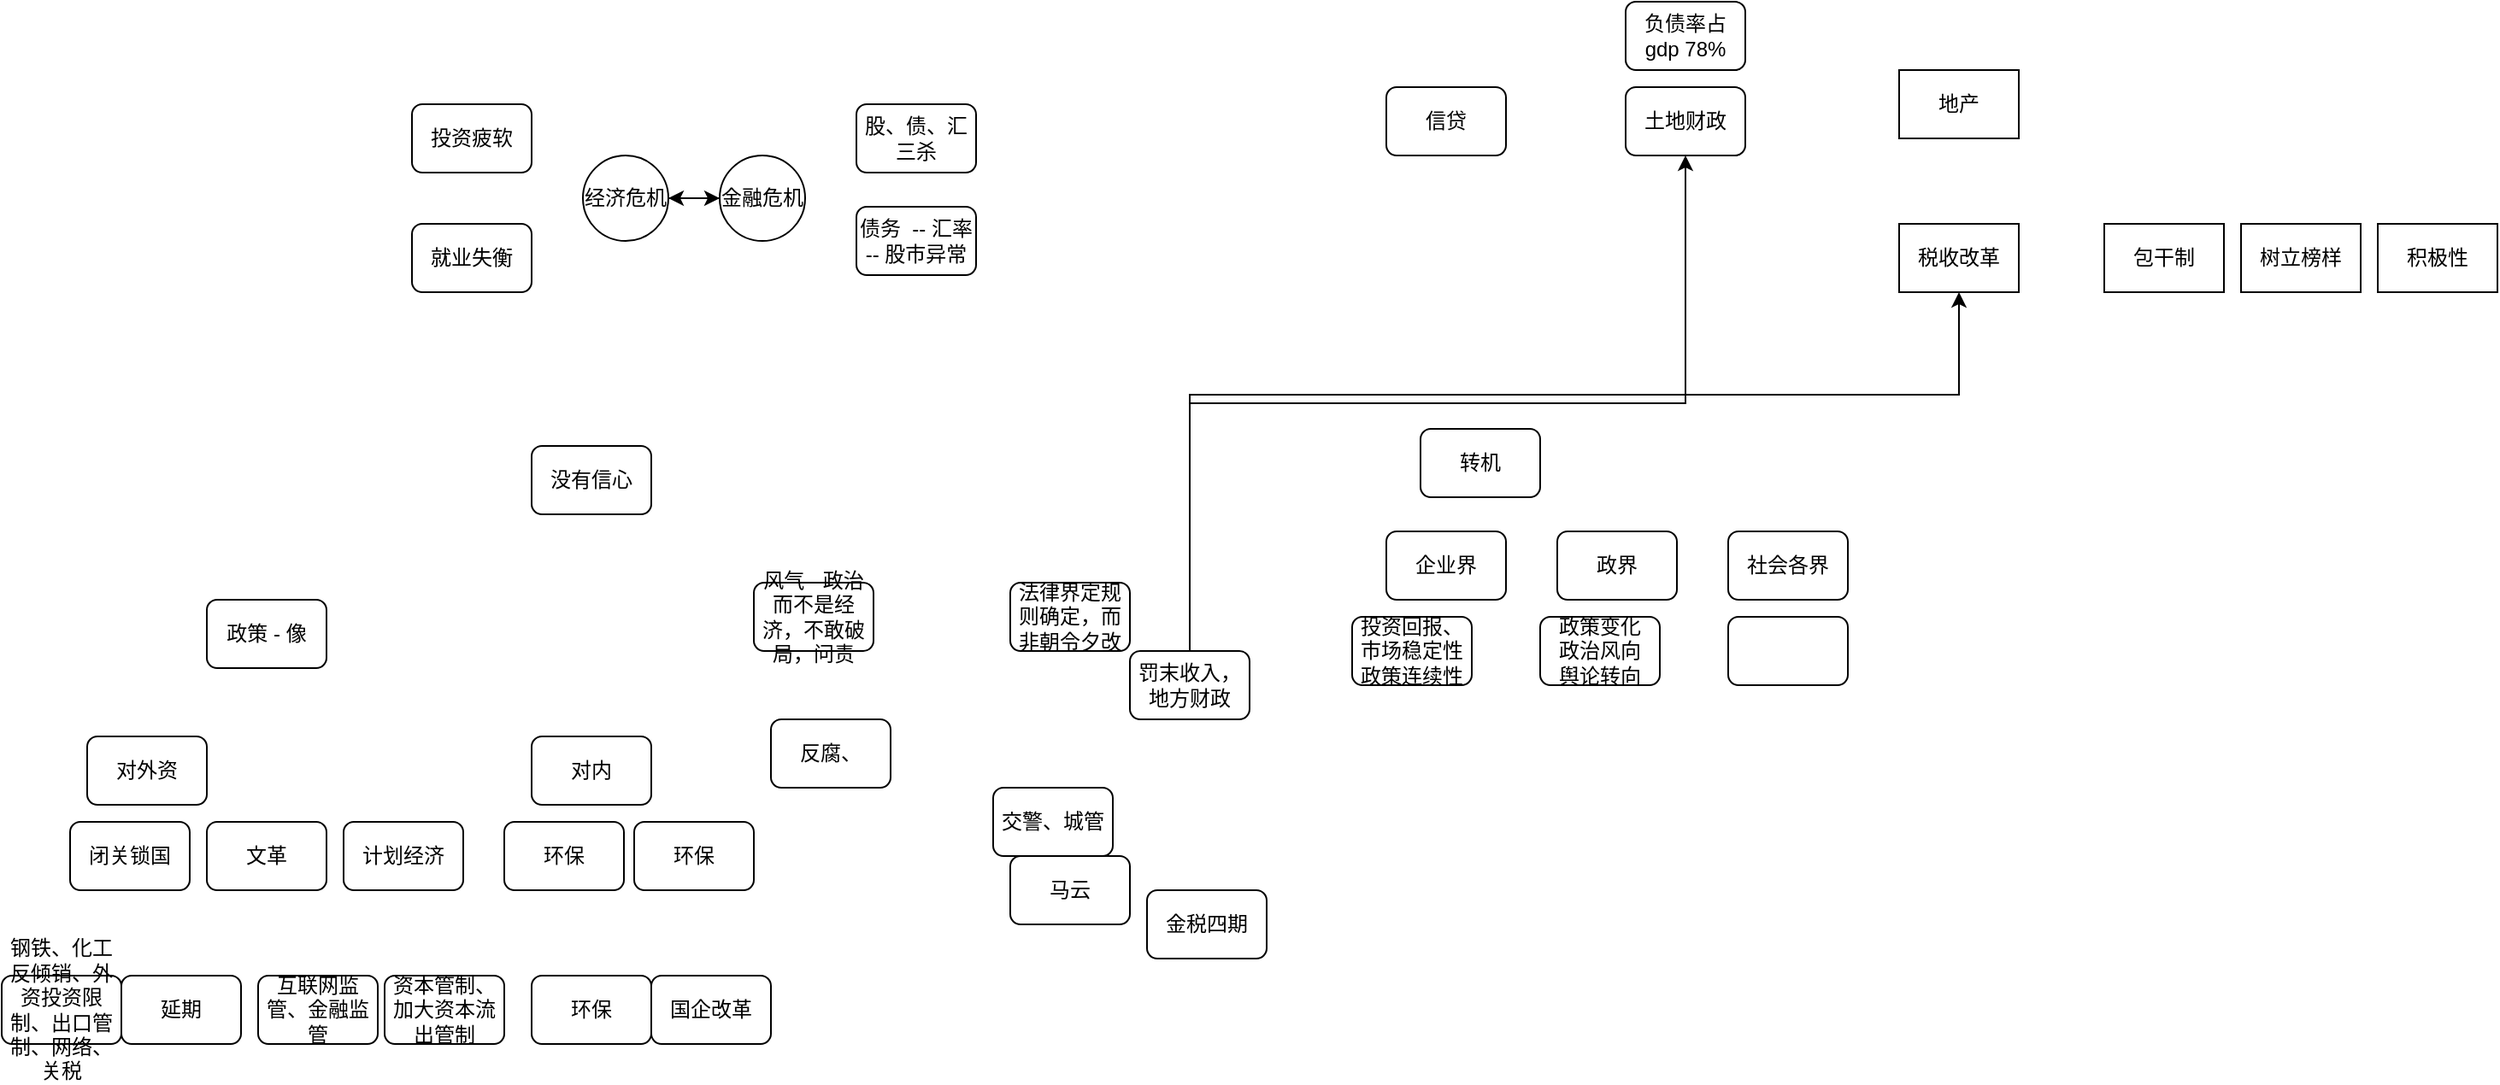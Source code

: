 <mxfile version="23.1.5" type="github">
  <diagram name="第 1 页" id="w_fv1ki4N4NbiQBaw7l7">
    <mxGraphModel dx="564" dy="603" grid="1" gridSize="10" guides="1" tooltips="1" connect="1" arrows="1" fold="1" page="1" pageScale="1" pageWidth="827" pageHeight="1169" math="0" shadow="0">
      <root>
        <mxCell id="0" />
        <mxCell id="1" parent="0" />
        <mxCell id="MN-8AOheH6blsc34Ahsq-1" value="没有信心" style="rounded=1;whiteSpace=wrap;html=1;" vertex="1" parent="1">
          <mxGeometry x="430" y="400" width="70" height="40" as="geometry" />
        </mxCell>
        <mxCell id="MN-8AOheH6blsc34Ahsq-42" style="edgeStyle=orthogonalEdgeStyle;rounded=0;orthogonalLoop=1;jettySize=auto;html=1;exitX=1;exitY=0.5;exitDx=0;exitDy=0;" edge="1" parent="1" source="MN-8AOheH6blsc34Ahsq-2" target="MN-8AOheH6blsc34Ahsq-39">
          <mxGeometry relative="1" as="geometry" />
        </mxCell>
        <mxCell id="MN-8AOheH6blsc34Ahsq-2" value="经济危机" style="ellipse;whiteSpace=wrap;html=1;aspect=fixed;" vertex="1" parent="1">
          <mxGeometry x="460" y="230" width="50" height="50" as="geometry" />
        </mxCell>
        <mxCell id="MN-8AOheH6blsc34Ahsq-3" value="风气 - 政治 而不是经济，不敢破局，问责" style="rounded=1;whiteSpace=wrap;html=1;" vertex="1" parent="1">
          <mxGeometry x="560" y="480" width="70" height="40" as="geometry" />
        </mxCell>
        <mxCell id="MN-8AOheH6blsc34Ahsq-4" value="闭关锁国" style="rounded=1;whiteSpace=wrap;html=1;" vertex="1" parent="1">
          <mxGeometry x="160" y="620" width="70" height="40" as="geometry" />
        </mxCell>
        <mxCell id="MN-8AOheH6blsc34Ahsq-5" value="钢铁、化工反倾销、外资投资限制、出口管制、网络、关税" style="rounded=1;whiteSpace=wrap;html=1;" vertex="1" parent="1">
          <mxGeometry x="120" y="710" width="70" height="40" as="geometry" />
        </mxCell>
        <mxCell id="MN-8AOheH6blsc34Ahsq-6" value="延期" style="rounded=1;whiteSpace=wrap;html=1;" vertex="1" parent="1">
          <mxGeometry x="190" y="710" width="70" height="40" as="geometry" />
        </mxCell>
        <mxCell id="MN-8AOheH6blsc34Ahsq-9" value="计划经济" style="rounded=1;whiteSpace=wrap;html=1;" vertex="1" parent="1">
          <mxGeometry x="320" y="620" width="70" height="40" as="geometry" />
        </mxCell>
        <mxCell id="MN-8AOheH6blsc34Ahsq-10" value="互联网监管、金融监管" style="rounded=1;whiteSpace=wrap;html=1;" vertex="1" parent="1">
          <mxGeometry x="270" y="710" width="70" height="40" as="geometry" />
        </mxCell>
        <mxCell id="MN-8AOheH6blsc34Ahsq-11" value="资本管制、加大资本流出管制" style="rounded=1;whiteSpace=wrap;html=1;" vertex="1" parent="1">
          <mxGeometry x="344" y="710" width="70" height="40" as="geometry" />
        </mxCell>
        <mxCell id="MN-8AOheH6blsc34Ahsq-12" value="环保" style="rounded=1;whiteSpace=wrap;html=1;" vertex="1" parent="1">
          <mxGeometry x="430" y="710" width="70" height="40" as="geometry" />
        </mxCell>
        <mxCell id="MN-8AOheH6blsc34Ahsq-13" value="国企改革" style="rounded=1;whiteSpace=wrap;html=1;" vertex="1" parent="1">
          <mxGeometry x="500" y="710" width="70" height="40" as="geometry" />
        </mxCell>
        <mxCell id="MN-8AOheH6blsc34Ahsq-14" value="文革" style="rounded=1;whiteSpace=wrap;html=1;" vertex="1" parent="1">
          <mxGeometry x="240" y="620" width="70" height="40" as="geometry" />
        </mxCell>
        <mxCell id="MN-8AOheH6blsc34Ahsq-15" value="对外资" style="rounded=1;whiteSpace=wrap;html=1;" vertex="1" parent="1">
          <mxGeometry x="170" y="570" width="70" height="40" as="geometry" />
        </mxCell>
        <mxCell id="MN-8AOheH6blsc34Ahsq-16" value="对内" style="rounded=1;whiteSpace=wrap;html=1;" vertex="1" parent="1">
          <mxGeometry x="430" y="570" width="70" height="40" as="geometry" />
        </mxCell>
        <mxCell id="MN-8AOheH6blsc34Ahsq-17" value="环保" style="rounded=1;whiteSpace=wrap;html=1;" vertex="1" parent="1">
          <mxGeometry x="414" y="620" width="70" height="40" as="geometry" />
        </mxCell>
        <mxCell id="MN-8AOheH6blsc34Ahsq-18" value="环保" style="rounded=1;whiteSpace=wrap;html=1;" vertex="1" parent="1">
          <mxGeometry x="490" y="620" width="70" height="40" as="geometry" />
        </mxCell>
        <mxCell id="MN-8AOheH6blsc34Ahsq-19" value="信贷" style="rounded=1;whiteSpace=wrap;html=1;" vertex="1" parent="1">
          <mxGeometry x="930" y="190" width="70" height="40" as="geometry" />
        </mxCell>
        <mxCell id="MN-8AOheH6blsc34Ahsq-20" value="地产" style="rounded=1;whiteSpace=wrap;html=1;arcSize=0;" vertex="1" parent="1">
          <mxGeometry x="1230" y="180" width="70" height="40" as="geometry" />
        </mxCell>
        <mxCell id="MN-8AOheH6blsc34Ahsq-21" value="政策 - 像" style="rounded=1;whiteSpace=wrap;html=1;" vertex="1" parent="1">
          <mxGeometry x="240" y="490" width="70" height="40" as="geometry" />
        </mxCell>
        <mxCell id="MN-8AOheH6blsc34Ahsq-23" value="法律界定规则确定，而非朝令夕改" style="rounded=1;whiteSpace=wrap;html=1;" vertex="1" parent="1">
          <mxGeometry x="710" y="480" width="70" height="40" as="geometry" />
        </mxCell>
        <mxCell id="MN-8AOheH6blsc34Ahsq-25" value="马云" style="rounded=1;whiteSpace=wrap;html=1;" vertex="1" parent="1">
          <mxGeometry x="710" y="640" width="70" height="40" as="geometry" />
        </mxCell>
        <mxCell id="MN-8AOheH6blsc34Ahsq-26" value="反腐、" style="rounded=1;whiteSpace=wrap;html=1;" vertex="1" parent="1">
          <mxGeometry x="570" y="560" width="70" height="40" as="geometry" />
        </mxCell>
        <mxCell id="MN-8AOheH6blsc34Ahsq-27" value="金税四期" style="rounded=1;whiteSpace=wrap;html=1;" vertex="1" parent="1">
          <mxGeometry x="790" y="660" width="70" height="40" as="geometry" />
        </mxCell>
        <mxCell id="MN-8AOheH6blsc34Ahsq-28" value="转机" style="rounded=1;whiteSpace=wrap;html=1;" vertex="1" parent="1">
          <mxGeometry x="950" y="390" width="70" height="40" as="geometry" />
        </mxCell>
        <mxCell id="MN-8AOheH6blsc34Ahsq-30" value="企业界" style="rounded=1;whiteSpace=wrap;html=1;" vertex="1" parent="1">
          <mxGeometry x="930" y="450" width="70" height="40" as="geometry" />
        </mxCell>
        <mxCell id="MN-8AOheH6blsc34Ahsq-32" value="政界" style="rounded=1;whiteSpace=wrap;html=1;" vertex="1" parent="1">
          <mxGeometry x="1030" y="450" width="70" height="40" as="geometry" />
        </mxCell>
        <mxCell id="MN-8AOheH6blsc34Ahsq-33" value="社会各界" style="rounded=1;whiteSpace=wrap;html=1;" vertex="1" parent="1">
          <mxGeometry x="1130" y="450" width="70" height="40" as="geometry" />
        </mxCell>
        <mxCell id="MN-8AOheH6blsc34Ahsq-34" value="投资回报、市场稳定性&lt;br&gt;政策连续性" style="rounded=1;whiteSpace=wrap;html=1;" vertex="1" parent="1">
          <mxGeometry x="910" y="500" width="70" height="40" as="geometry" />
        </mxCell>
        <mxCell id="MN-8AOheH6blsc34Ahsq-35" value="政策变化&lt;br&gt;政治风向&lt;br&gt;舆论转向" style="rounded=1;whiteSpace=wrap;html=1;" vertex="1" parent="1">
          <mxGeometry x="1020" y="500" width="70" height="40" as="geometry" />
        </mxCell>
        <mxCell id="MN-8AOheH6blsc34Ahsq-36" value="" style="rounded=1;whiteSpace=wrap;html=1;" vertex="1" parent="1">
          <mxGeometry x="1130" y="500" width="70" height="40" as="geometry" />
        </mxCell>
        <mxCell id="MN-8AOheH6blsc34Ahsq-37" value="投资疲软" style="rounded=1;whiteSpace=wrap;html=1;" vertex="1" parent="1">
          <mxGeometry x="360" y="200" width="70" height="40" as="geometry" />
        </mxCell>
        <mxCell id="MN-8AOheH6blsc34Ahsq-38" value="就业失衡" style="rounded=1;whiteSpace=wrap;html=1;" vertex="1" parent="1">
          <mxGeometry x="360" y="270" width="70" height="40" as="geometry" />
        </mxCell>
        <mxCell id="MN-8AOheH6blsc34Ahsq-43" style="edgeStyle=orthogonalEdgeStyle;rounded=0;orthogonalLoop=1;jettySize=auto;html=1;exitX=0;exitY=0.5;exitDx=0;exitDy=0;" edge="1" parent="1" source="MN-8AOheH6blsc34Ahsq-39" target="MN-8AOheH6blsc34Ahsq-2">
          <mxGeometry relative="1" as="geometry" />
        </mxCell>
        <mxCell id="MN-8AOheH6blsc34Ahsq-39" value="金融危机" style="ellipse;whiteSpace=wrap;html=1;aspect=fixed;" vertex="1" parent="1">
          <mxGeometry x="540" y="230" width="50" height="50" as="geometry" />
        </mxCell>
        <mxCell id="MN-8AOheH6blsc34Ahsq-40" value="股、债、汇三杀" style="rounded=1;whiteSpace=wrap;html=1;" vertex="1" parent="1">
          <mxGeometry x="620" y="200" width="70" height="40" as="geometry" />
        </mxCell>
        <mxCell id="MN-8AOheH6blsc34Ahsq-41" value="债务&amp;nbsp; -- 汇率 -- 股市异常" style="rounded=1;whiteSpace=wrap;html=1;" vertex="1" parent="1">
          <mxGeometry x="620" y="260" width="70" height="40" as="geometry" />
        </mxCell>
        <mxCell id="MN-8AOheH6blsc34Ahsq-44" value="负债率占gdp 78%" style="rounded=1;whiteSpace=wrap;html=1;" vertex="1" parent="1">
          <mxGeometry x="1070" y="140" width="70" height="40" as="geometry" />
        </mxCell>
        <mxCell id="MN-8AOheH6blsc34Ahsq-45" value="土地财政" style="rounded=1;whiteSpace=wrap;html=1;" vertex="1" parent="1">
          <mxGeometry x="1070" y="190" width="70" height="40" as="geometry" />
        </mxCell>
        <mxCell id="MN-8AOheH6blsc34Ahsq-48" style="edgeStyle=orthogonalEdgeStyle;rounded=0;orthogonalLoop=1;jettySize=auto;html=1;exitX=0.5;exitY=0;exitDx=0;exitDy=0;" edge="1" parent="1" source="MN-8AOheH6blsc34Ahsq-46" target="MN-8AOheH6blsc34Ahsq-45">
          <mxGeometry relative="1" as="geometry" />
        </mxCell>
        <mxCell id="MN-8AOheH6blsc34Ahsq-51" style="edgeStyle=orthogonalEdgeStyle;rounded=0;orthogonalLoop=1;jettySize=auto;html=1;exitX=0.5;exitY=0;exitDx=0;exitDy=0;" edge="1" parent="1" source="MN-8AOheH6blsc34Ahsq-46" target="MN-8AOheH6blsc34Ahsq-49">
          <mxGeometry relative="1" as="geometry">
            <Array as="points">
              <mxPoint x="815" y="370" />
              <mxPoint x="1265" y="370" />
            </Array>
          </mxGeometry>
        </mxCell>
        <mxCell id="MN-8AOheH6blsc34Ahsq-46" value="罚末收入，地方财政" style="rounded=1;whiteSpace=wrap;html=1;" vertex="1" parent="1">
          <mxGeometry x="780" y="520" width="70" height="40" as="geometry" />
        </mxCell>
        <mxCell id="MN-8AOheH6blsc34Ahsq-47" value="交警、城管" style="rounded=1;whiteSpace=wrap;html=1;" vertex="1" parent="1">
          <mxGeometry x="700" y="600" width="70" height="40" as="geometry" />
        </mxCell>
        <mxCell id="MN-8AOheH6blsc34Ahsq-49" value="税收改革" style="rounded=1;whiteSpace=wrap;html=1;arcSize=0;" vertex="1" parent="1">
          <mxGeometry x="1230" y="270" width="70" height="40" as="geometry" />
        </mxCell>
        <mxCell id="MN-8AOheH6blsc34Ahsq-50" value="包干制" style="rounded=1;whiteSpace=wrap;html=1;arcSize=0;" vertex="1" parent="1">
          <mxGeometry x="1350" y="270" width="70" height="40" as="geometry" />
        </mxCell>
        <mxCell id="MN-8AOheH6blsc34Ahsq-52" value="树立榜样" style="rounded=1;whiteSpace=wrap;html=1;arcSize=0;" vertex="1" parent="1">
          <mxGeometry x="1430" y="270" width="70" height="40" as="geometry" />
        </mxCell>
        <mxCell id="MN-8AOheH6blsc34Ahsq-53" value="积极性" style="rounded=1;whiteSpace=wrap;html=1;arcSize=0;" vertex="1" parent="1">
          <mxGeometry x="1510" y="270" width="70" height="40" as="geometry" />
        </mxCell>
      </root>
    </mxGraphModel>
  </diagram>
</mxfile>
